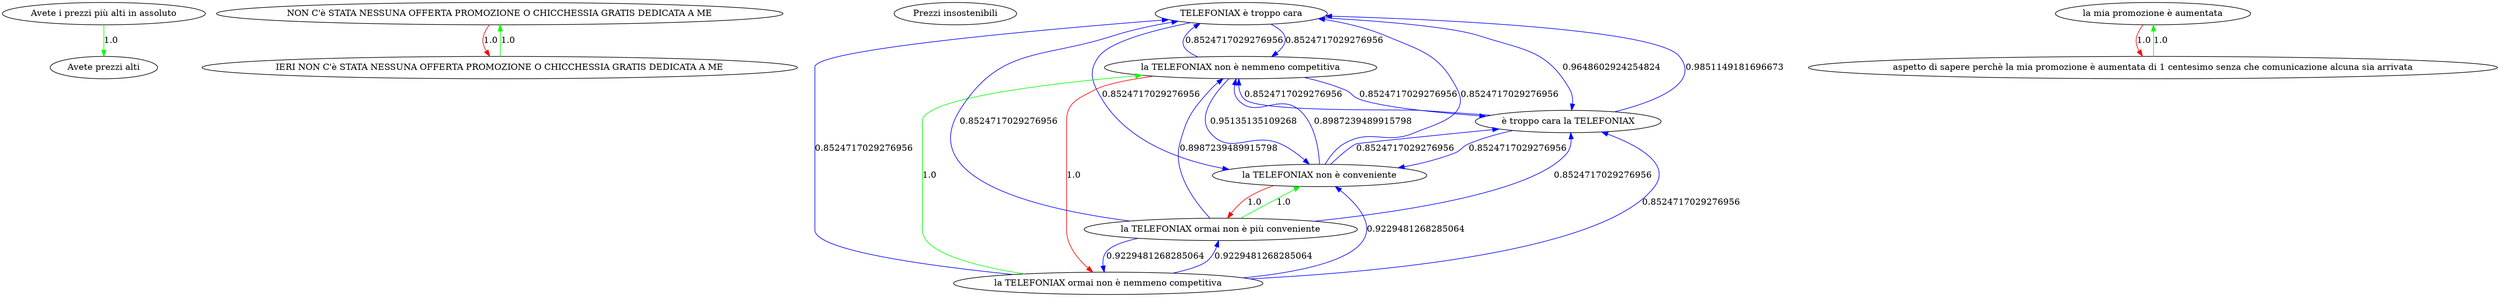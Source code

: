 digraph rawGraph {
"Avete prezzi alti";"Avete i prezzi più alti in assoluto";"NON C'è STATA NESSUNA OFFERTA PROMOZIONE O CHICCHESSIA GRATIS DEDICATA A ME";"IERI NON C'è STATA NESSUNA OFFERTA PROMOZIONE O CHICCHESSIA GRATIS DEDICATA A ME";"Prezzi insostenibili";"TELEFONIAX è troppo cara";"la mia promozione è aumentata";"aspetto di sapere perchè la mia promozione è aumentata di 1 centesimo senza che comunicazione alcuna sia arrivata";"la TELEFONIAX non è nemmeno competitiva";"la TELEFONIAX ormai non è nemmeno competitiva";"la TELEFONIAX non è conveniente";"la TELEFONIAX ormai non è più conveniente";"è troppo cara la TELEFONIAX";"Avete i prezzi più alti in assoluto" -> "Avete prezzi alti" [label=1.0] [color=green]
"IERI NON C'è STATA NESSUNA OFFERTA PROMOZIONE O CHICCHESSIA GRATIS DEDICATA A ME" -> "NON C'è STATA NESSUNA OFFERTA PROMOZIONE O CHICCHESSIA GRATIS DEDICATA A ME" [label=1.0] [color=green]
"NON C'è STATA NESSUNA OFFERTA PROMOZIONE O CHICCHESSIA GRATIS DEDICATA A ME" -> "IERI NON C'è STATA NESSUNA OFFERTA PROMOZIONE O CHICCHESSIA GRATIS DEDICATA A ME" [label=1.0] [color=red]
"aspetto di sapere perchè la mia promozione è aumentata di 1 centesimo senza che comunicazione alcuna sia arrivata" -> "la mia promozione è aumentata" [label=1.0] [color=green]
"la mia promozione è aumentata" -> "aspetto di sapere perchè la mia promozione è aumentata di 1 centesimo senza che comunicazione alcuna sia arrivata" [label=1.0] [color=red]
"la TELEFONIAX ormai non è nemmeno competitiva" -> "la TELEFONIAX non è nemmeno competitiva" [label=1.0] [color=green]
"la TELEFONIAX non è nemmeno competitiva" -> "la TELEFONIAX ormai non è nemmeno competitiva" [label=1.0] [color=red]
"la TELEFONIAX ormai non è più conveniente" -> "la TELEFONIAX non è conveniente" [label=1.0] [color=green]
"la TELEFONIAX non è conveniente" -> "la TELEFONIAX ormai non è più conveniente" [label=1.0] [color=red]
"la TELEFONIAX non è conveniente" -> "la TELEFONIAX non è nemmeno competitiva" [label=0.8987239489915798] [color=blue]
"la TELEFONIAX non è nemmeno competitiva" -> "la TELEFONIAX non è conveniente" [label=0.95135135109268] [color=blue]
"la TELEFONIAX ormai non è nemmeno competitiva" -> "la TELEFONIAX ormai non è più conveniente" [label=0.9229481268285064] [color=blue]
"la TELEFONIAX ormai non è più conveniente" -> "la TELEFONIAX ormai non è nemmeno competitiva" [label=0.9229481268285064] [color=blue]
"la TELEFONIAX ormai non è nemmeno competitiva" -> "la TELEFONIAX non è conveniente" [label=0.9229481268285064] [color=blue]
"la TELEFONIAX ormai non è più conveniente" -> "la TELEFONIAX non è nemmeno competitiva" [label=0.8987239489915798] [color=blue]
"la TELEFONIAX non è conveniente" -> "è troppo cara la TELEFONIAX" [label=0.8524717029276956] [color=blue]
"è troppo cara la TELEFONIAX" -> "la TELEFONIAX non è conveniente" [label=0.8524717029276956] [color=blue]
"la TELEFONIAX non è nemmeno competitiva" -> "è troppo cara la TELEFONIAX" [label=0.8524717029276956] [color=blue]
"è troppo cara la TELEFONIAX" -> "TELEFONIAX è troppo cara" [label=0.9851149181696673] [color=blue]
"TELEFONIAX è troppo cara" -> "è troppo cara la TELEFONIAX" [label=0.9648602924254824] [color=blue]
"TELEFONIAX è troppo cara" -> "la TELEFONIAX non è conveniente" [label=0.8524717029276956] [color=blue]
"la TELEFONIAX non è nemmeno competitiva" -> "TELEFONIAX è troppo cara" [label=0.8524717029276956] [color=blue]
"la TELEFONIAX ormai non è nemmeno competitiva" -> "TELEFONIAX è troppo cara" [label=0.8524717029276956] [color=blue]
"la TELEFONIAX ormai non è nemmeno competitiva" -> "è troppo cara la TELEFONIAX" [label=0.8524717029276956] [color=blue]
"la TELEFONIAX non è conveniente" -> "TELEFONIAX è troppo cara" [label=0.8524717029276956] [color=blue]
"la TELEFONIAX ormai non è più conveniente" -> "TELEFONIAX è troppo cara" [label=0.8524717029276956] [color=blue]
"la TELEFONIAX ormai non è più conveniente" -> "è troppo cara la TELEFONIAX" [label=0.8524717029276956] [color=blue]
"è troppo cara la TELEFONIAX" -> "la TELEFONIAX non è nemmeno competitiva" [label=0.8524717029276956] [color=blue]
"TELEFONIAX è troppo cara" -> "la TELEFONIAX non è nemmeno competitiva" [label=0.8524717029276956] [color=blue]
}
